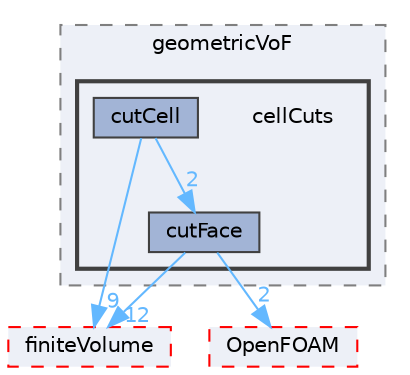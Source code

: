 digraph "src/transportModels/geometricVoF/cellCuts"
{
 // LATEX_PDF_SIZE
  bgcolor="transparent";
  edge [fontname=Helvetica,fontsize=10,labelfontname=Helvetica,labelfontsize=10];
  node [fontname=Helvetica,fontsize=10,shape=box,height=0.2,width=0.4];
  compound=true
  subgraph clusterdir_f5631f9cb82e7daa4c7df4dc3b194f2c {
    graph [ bgcolor="#edf0f7", pencolor="grey50", label="geometricVoF", fontname=Helvetica,fontsize=10 style="filled,dashed", URL="dir_f5631f9cb82e7daa4c7df4dc3b194f2c.html",tooltip=""]
  subgraph clusterdir_8eaebc1626428febf84ee09c80f98a6e {
    graph [ bgcolor="#edf0f7", pencolor="grey25", label="", fontname=Helvetica,fontsize=10 style="filled,bold", URL="dir_8eaebc1626428febf84ee09c80f98a6e.html",tooltip=""]
    dir_8eaebc1626428febf84ee09c80f98a6e [shape=plaintext, label="cellCuts"];
  dir_7ea70c903e8d0ea0c7c59cc39186c592 [label="cutCell", fillcolor="#a2b4d6", color="grey25", style="filled", URL="dir_7ea70c903e8d0ea0c7c59cc39186c592.html",tooltip=""];
  dir_562454f1790a05a9a2a6553dd6ce2891 [label="cutFace", fillcolor="#a2b4d6", color="grey25", style="filled", URL="dir_562454f1790a05a9a2a6553dd6ce2891.html",tooltip=""];
  }
  }
  dir_9bd15774b555cf7259a6fa18f99fe99b [label="finiteVolume", fillcolor="#edf0f7", color="red", style="filled,dashed", URL="dir_9bd15774b555cf7259a6fa18f99fe99b.html",tooltip=""];
  dir_c5473ff19b20e6ec4dfe5c310b3778a8 [label="OpenFOAM", fillcolor="#edf0f7", color="red", style="filled,dashed", URL="dir_c5473ff19b20e6ec4dfe5c310b3778a8.html",tooltip=""];
  dir_7ea70c903e8d0ea0c7c59cc39186c592->dir_562454f1790a05a9a2a6553dd6ce2891 [headlabel="2", labeldistance=1.5 headhref="dir_000748_000749.html" href="dir_000748_000749.html" color="steelblue1" fontcolor="steelblue1"];
  dir_7ea70c903e8d0ea0c7c59cc39186c592->dir_9bd15774b555cf7259a6fa18f99fe99b [headlabel="9", labeldistance=1.5 headhref="dir_000748_001387.html" href="dir_000748_001387.html" color="steelblue1" fontcolor="steelblue1"];
  dir_562454f1790a05a9a2a6553dd6ce2891->dir_9bd15774b555cf7259a6fa18f99fe99b [headlabel="12", labeldistance=1.5 headhref="dir_000749_001387.html" href="dir_000749_001387.html" color="steelblue1" fontcolor="steelblue1"];
  dir_562454f1790a05a9a2a6553dd6ce2891->dir_c5473ff19b20e6ec4dfe5c310b3778a8 [headlabel="2", labeldistance=1.5 headhref="dir_000749_002695.html" href="dir_000749_002695.html" color="steelblue1" fontcolor="steelblue1"];
}

